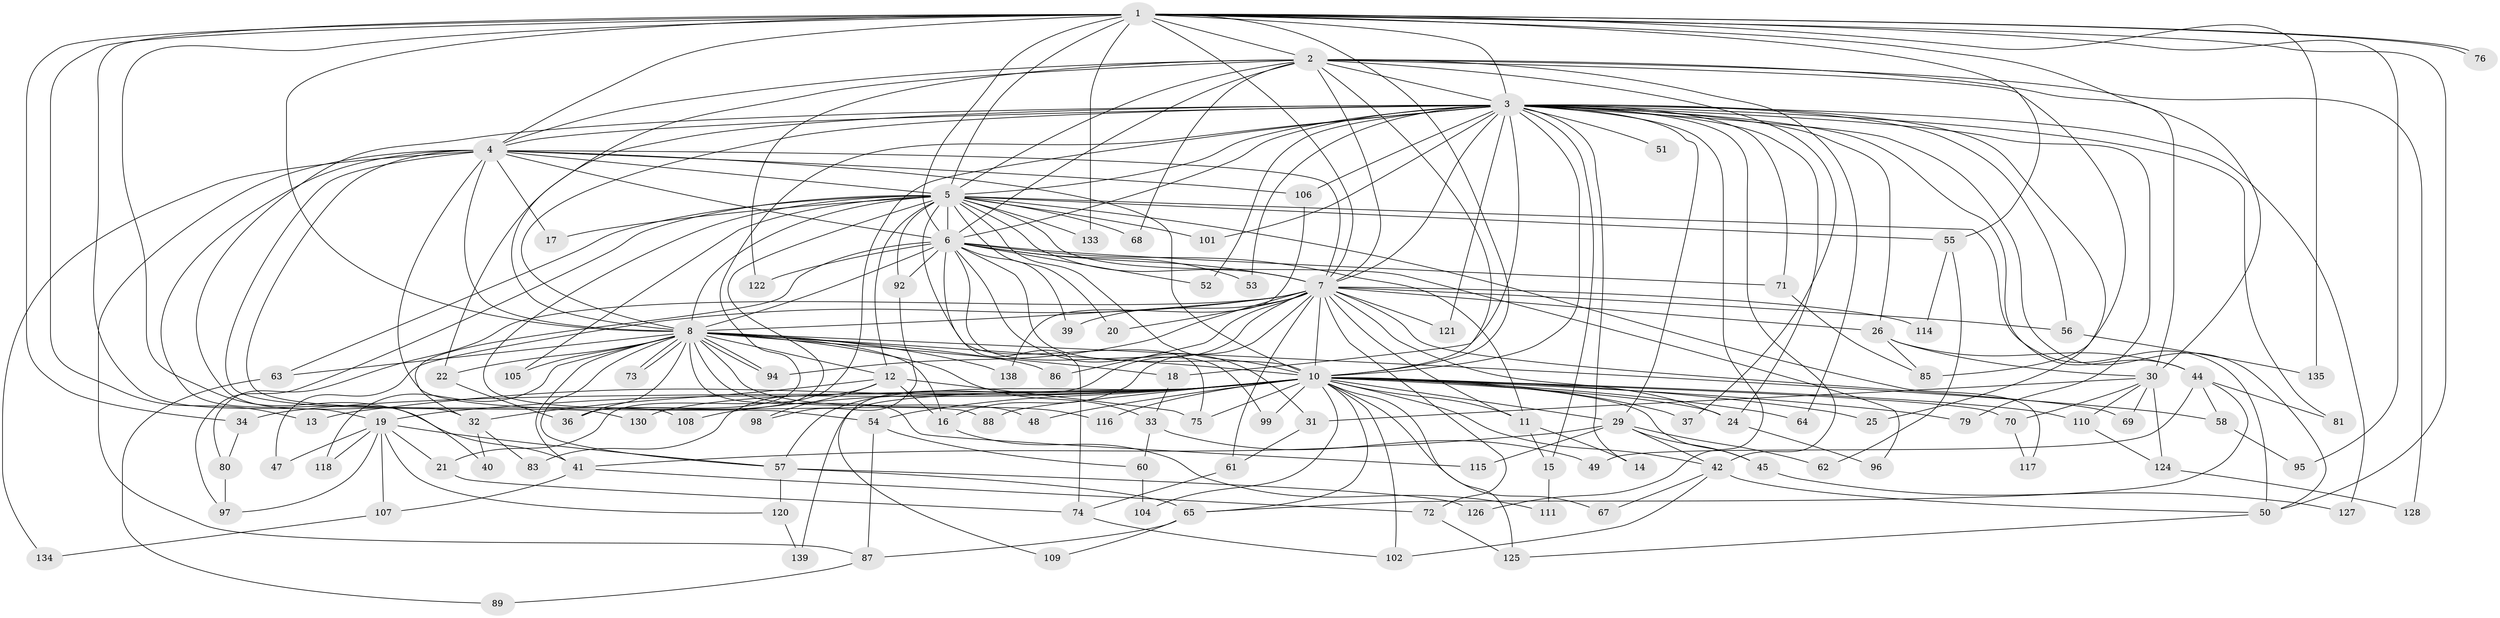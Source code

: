 // Generated by graph-tools (version 1.1) at 2025/51/02/27/25 19:51:44]
// undirected, 111 vertices, 260 edges
graph export_dot {
graph [start="1"]
  node [color=gray90,style=filled];
  1 [super="+100"];
  2;
  3 [super="+9"];
  4 [super="+93"];
  5 [super="+38"];
  6 [super="+35"];
  7 [super="+28"];
  8 [super="+43"];
  10 [super="+23"];
  11 [super="+27"];
  12 [super="+82"];
  13;
  14;
  15;
  16 [super="+119"];
  17;
  18;
  19 [super="+132"];
  20;
  21 [super="+140"];
  22;
  24 [super="+136"];
  25;
  26;
  29 [super="+90"];
  30 [super="+46"];
  31;
  32;
  33;
  34;
  36 [super="+123"];
  37;
  39;
  40;
  41 [super="+59"];
  42 [super="+84"];
  44;
  45;
  47;
  48;
  49;
  50 [super="+113"];
  51;
  52;
  53;
  54 [super="+78"];
  55;
  56;
  57 [super="+66"];
  58;
  60;
  61;
  62;
  63;
  64;
  65 [super="+91"];
  67;
  68;
  69;
  70;
  71;
  72;
  73;
  74 [super="+137"];
  75 [super="+77"];
  76;
  79;
  80;
  81;
  83;
  85 [super="+103"];
  86;
  87 [super="+129"];
  88;
  89;
  92;
  94 [super="+112"];
  95;
  96;
  97;
  98;
  99;
  101;
  102;
  104;
  105;
  106;
  107;
  108;
  109;
  110;
  111;
  114;
  115;
  116;
  117;
  118;
  120;
  121;
  122;
  124;
  125 [super="+131"];
  126;
  127;
  128;
  130;
  133;
  134;
  135;
  138;
  139;
  1 -- 2;
  1 -- 3 [weight=2];
  1 -- 4;
  1 -- 5 [weight=2];
  1 -- 6;
  1 -- 7;
  1 -- 8 [weight=2];
  1 -- 10;
  1 -- 13;
  1 -- 19;
  1 -- 34;
  1 -- 50;
  1 -- 55;
  1 -- 76;
  1 -- 76;
  1 -- 95;
  1 -- 133;
  1 -- 135;
  1 -- 41;
  1 -- 30;
  2 -- 3 [weight=2];
  2 -- 4;
  2 -- 5;
  2 -- 6;
  2 -- 7;
  2 -- 8;
  2 -- 10;
  2 -- 30;
  2 -- 37;
  2 -- 64;
  2 -- 68;
  2 -- 122;
  2 -- 128;
  2 -- 85;
  3 -- 4 [weight=2];
  3 -- 5 [weight=2];
  3 -- 6 [weight=2];
  3 -- 7 [weight=2];
  3 -- 8 [weight=2];
  3 -- 10 [weight=2];
  3 -- 14;
  3 -- 15;
  3 -- 18;
  3 -- 22;
  3 -- 29;
  3 -- 32;
  3 -- 51 [weight=2];
  3 -- 52;
  3 -- 56;
  3 -- 106;
  3 -- 121;
  3 -- 71;
  3 -- 79;
  3 -- 81;
  3 -- 21;
  3 -- 25;
  3 -- 26;
  3 -- 101;
  3 -- 42;
  3 -- 44;
  3 -- 53;
  3 -- 126;
  3 -- 127;
  3 -- 50;
  3 -- 36;
  3 -- 24;
  4 -- 5;
  4 -- 6;
  4 -- 7;
  4 -- 8;
  4 -- 10 [weight=2];
  4 -- 17;
  4 -- 40;
  4 -- 54;
  4 -- 87;
  4 -- 108;
  4 -- 130;
  4 -- 134;
  4 -- 106;
  5 -- 6;
  5 -- 7;
  5 -- 8;
  5 -- 10;
  5 -- 12;
  5 -- 17;
  5 -- 20;
  5 -- 50;
  5 -- 55;
  5 -- 63;
  5 -- 68;
  5 -- 75;
  5 -- 88;
  5 -- 92;
  5 -- 97;
  5 -- 101;
  5 -- 105;
  5 -- 117;
  5 -- 133;
  5 -- 96;
  5 -- 36;
  6 -- 7;
  6 -- 8;
  6 -- 10 [weight=2];
  6 -- 11;
  6 -- 31;
  6 -- 32;
  6 -- 39;
  6 -- 52;
  6 -- 53;
  6 -- 71;
  6 -- 74;
  6 -- 99;
  6 -- 92;
  6 -- 122;
  7 -- 8 [weight=2];
  7 -- 10;
  7 -- 16;
  7 -- 20;
  7 -- 24;
  7 -- 26;
  7 -- 39;
  7 -- 47;
  7 -- 56;
  7 -- 61;
  7 -- 69;
  7 -- 72;
  7 -- 80;
  7 -- 86;
  7 -- 109;
  7 -- 114;
  7 -- 121;
  7 -- 94;
  7 -- 11;
  8 -- 10 [weight=2];
  8 -- 12;
  8 -- 16;
  8 -- 18;
  8 -- 22;
  8 -- 33;
  8 -- 36;
  8 -- 41;
  8 -- 48;
  8 -- 58;
  8 -- 63;
  8 -- 73;
  8 -- 73;
  8 -- 86;
  8 -- 94;
  8 -- 94;
  8 -- 105;
  8 -- 115;
  8 -- 116;
  8 -- 118;
  8 -- 138;
  8 -- 57;
  10 -- 11;
  10 -- 13;
  10 -- 19;
  10 -- 24;
  10 -- 25;
  10 -- 29;
  10 -- 37;
  10 -- 42;
  10 -- 45;
  10 -- 48;
  10 -- 54 [weight=2];
  10 -- 57;
  10 -- 64;
  10 -- 65;
  10 -- 67;
  10 -- 70;
  10 -- 79;
  10 -- 99;
  10 -- 102;
  10 -- 104;
  10 -- 108;
  10 -- 110;
  10 -- 116;
  10 -- 125;
  10 -- 139;
  10 -- 34;
  10 -- 130;
  10 -- 88;
  10 -- 75;
  11 -- 14;
  11 -- 15;
  12 -- 75;
  12 -- 83;
  12 -- 98;
  12 -- 32;
  12 -- 16;
  15 -- 111;
  16 -- 111;
  18 -- 33;
  19 -- 21;
  19 -- 47;
  19 -- 57;
  19 -- 107;
  19 -- 118;
  19 -- 120;
  19 -- 97;
  21 -- 74;
  22 -- 36;
  24 -- 96;
  26 -- 30;
  26 -- 44;
  26 -- 85;
  29 -- 41;
  29 -- 45;
  29 -- 62;
  29 -- 115;
  29 -- 42;
  30 -- 31;
  30 -- 69;
  30 -- 70;
  30 -- 110;
  30 -- 124;
  31 -- 61;
  32 -- 40;
  32 -- 83;
  33 -- 49;
  33 -- 60;
  34 -- 80;
  41 -- 107;
  41 -- 72;
  42 -- 67;
  42 -- 50;
  42 -- 102;
  44 -- 49;
  44 -- 58;
  44 -- 65;
  44 -- 81;
  45 -- 127;
  50 -- 125;
  54 -- 60;
  54 -- 87;
  55 -- 62;
  55 -- 114;
  56 -- 135;
  57 -- 126;
  57 -- 120;
  57 -- 65;
  58 -- 95;
  60 -- 104;
  61 -- 74;
  63 -- 89;
  65 -- 87;
  65 -- 109;
  70 -- 117;
  71 -- 85;
  72 -- 125;
  74 -- 102;
  80 -- 97;
  87 -- 89;
  92 -- 98;
  106 -- 138;
  107 -- 134;
  110 -- 124;
  120 -- 139;
  124 -- 128;
}
